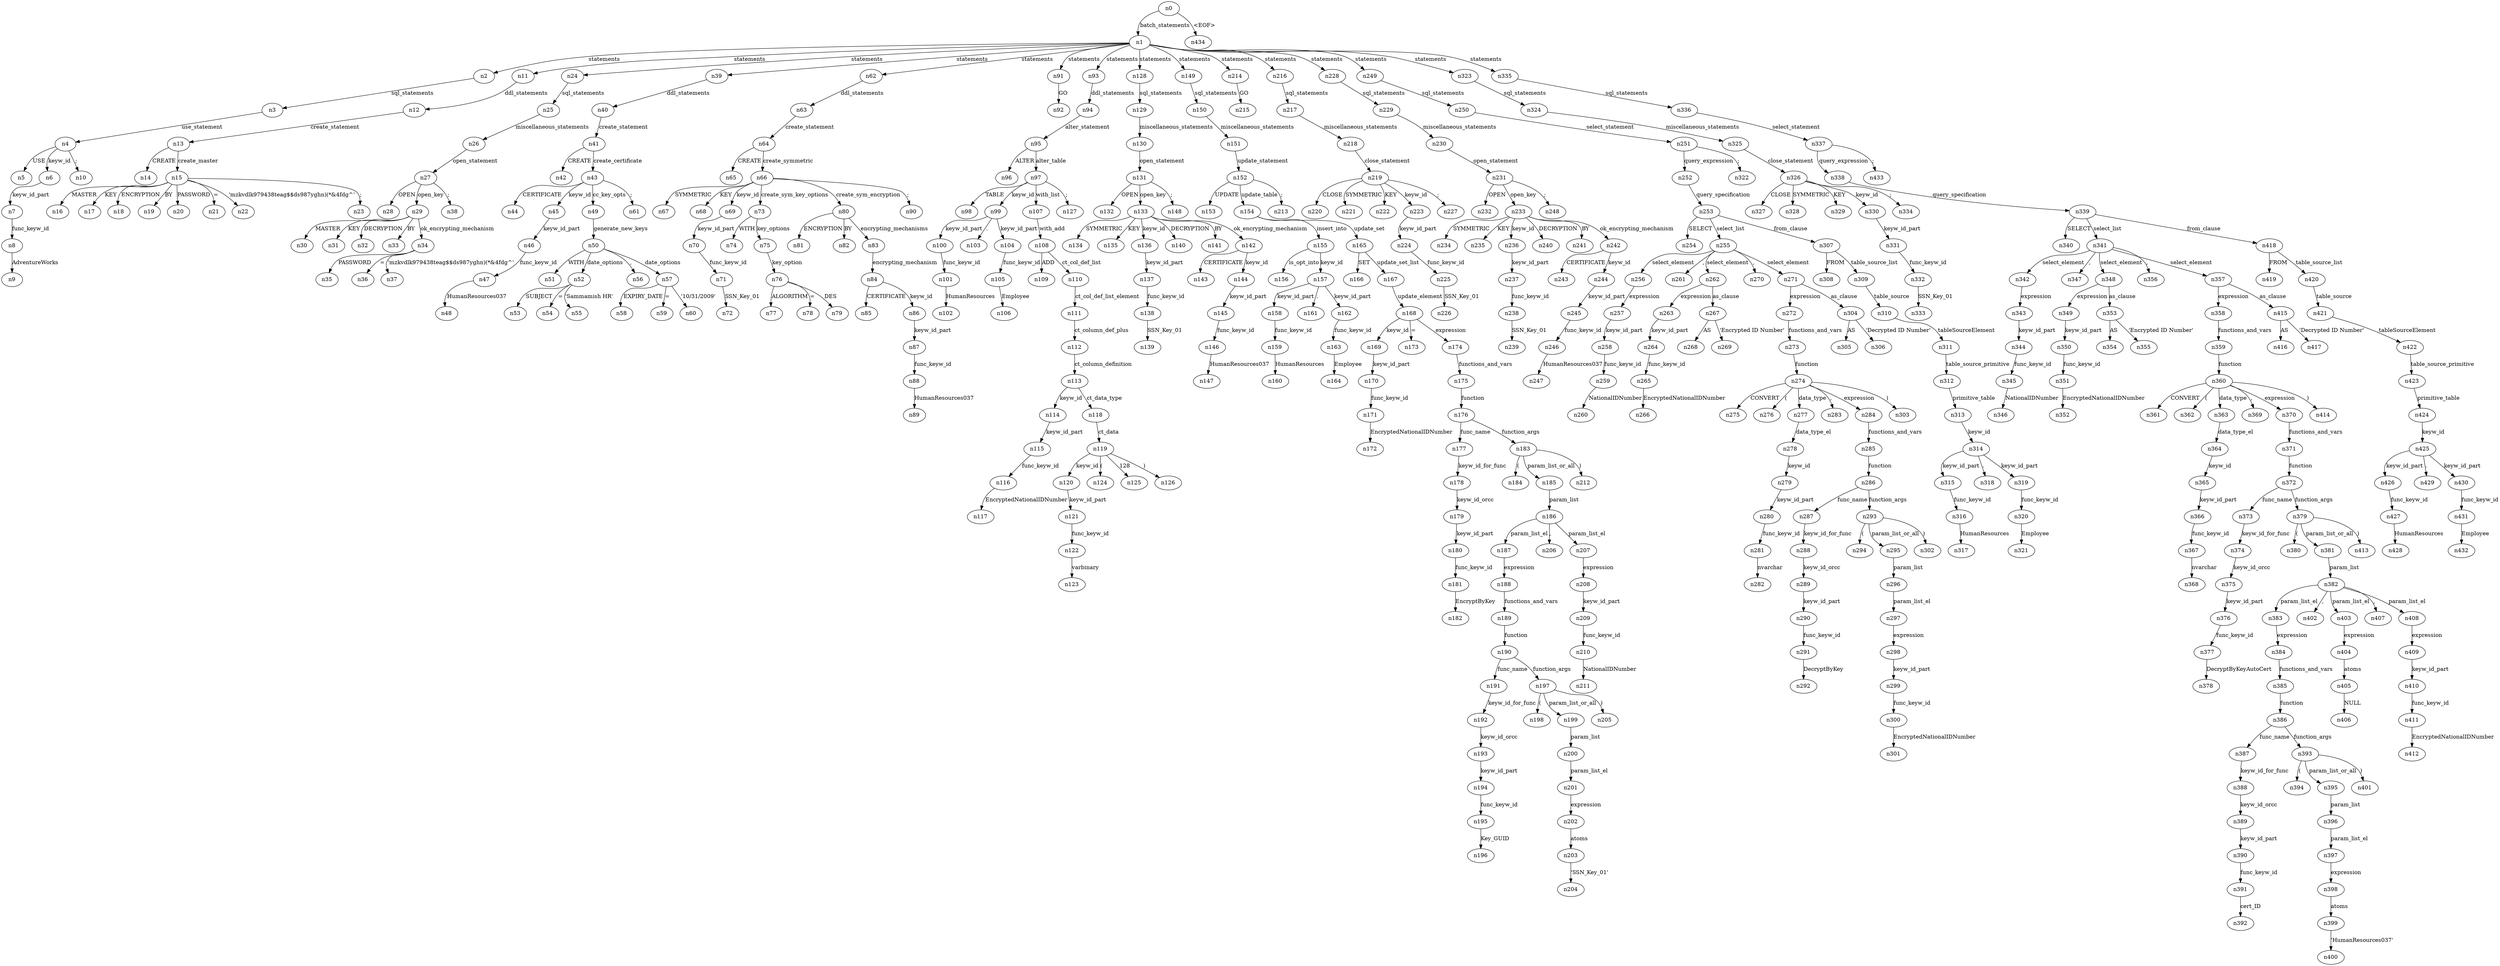 digraph ParseTree {
  n0 -> n1 [label="batch_statements"];
  n1 -> n2 [label="statements"];
  n2 -> n3 [label="sql_statements"];
  n3 -> n4 [label="use_statement"];
  n4 -> n5 [label="USE"];
  n4 -> n6 [label="keyw_id"];
  n6 -> n7 [label="keyw_id_part"];
  n7 -> n8 [label="func_keyw_id"];
  n8 -> n9 [label="AdventureWorks"];
  n4 -> n10 [label=";"];
  n1 -> n11 [label="statements"];
  n11 -> n12 [label="ddl_statements"];
  n12 -> n13 [label="create_statement"];
  n13 -> n14 [label="CREATE"];
  n13 -> n15 [label="create_master"];
  n15 -> n16 [label="MASTER"];
  n15 -> n17 [label="KEY"];
  n15 -> n18 [label="ENCRYPTION"];
  n15 -> n19 [label="BY"];
  n15 -> n20 [label="PASSWORD"];
  n15 -> n21 [label="="];
  n15 -> n22 [label="'mzkvdlk979438teag$$ds987yghn)(*&4fdg^'"];
  n15 -> n23 [label=";"];
  n1 -> n24 [label="statements"];
  n24 -> n25 [label="sql_statements"];
  n25 -> n26 [label="miscellaneous_statements"];
  n26 -> n27 [label="open_statement"];
  n27 -> n28 [label="OPEN"];
  n27 -> n29 [label="open_key"];
  n29 -> n30 [label="MASTER"];
  n29 -> n31 [label="KEY"];
  n29 -> n32 [label="DECRYPTION"];
  n29 -> n33 [label="BY"];
  n29 -> n34 [label="ok_encrypting_mechanism"];
  n34 -> n35 [label="PASSWORD"];
  n34 -> n36 [label="="];
  n34 -> n37 [label="'mzkvdlk979438teag$$ds987yghn)(*&4fdg^'"];
  n27 -> n38 [label=";"];
  n1 -> n39 [label="statements"];
  n39 -> n40 [label="ddl_statements"];
  n40 -> n41 [label="create_statement"];
  n41 -> n42 [label="CREATE"];
  n41 -> n43 [label="create_certificate"];
  n43 -> n44 [label="CERTIFICATE"];
  n43 -> n45 [label="keyw_id"];
  n45 -> n46 [label="keyw_id_part"];
  n46 -> n47 [label="func_keyw_id"];
  n47 -> n48 [label="HumanResources037"];
  n43 -> n49 [label="cc_key_opts"];
  n49 -> n50 [label="generate_new_keys"];
  n50 -> n51 [label="WITH"];
  n50 -> n52 [label="date_options"];
  n52 -> n53 [label="SUBJECT"];
  n52 -> n54 [label="="];
  n52 -> n55 [label="'Sammamish HR'"];
  n50 -> n56 [label=","];
  n50 -> n57 [label="date_options"];
  n57 -> n58 [label="EXPIRY_DATE"];
  n57 -> n59 [label="="];
  n57 -> n60 [label="'10/31/2009'"];
  n43 -> n61 [label=";"];
  n1 -> n62 [label="statements"];
  n62 -> n63 [label="ddl_statements"];
  n63 -> n64 [label="create_statement"];
  n64 -> n65 [label="CREATE"];
  n64 -> n66 [label="create_symmetric"];
  n66 -> n67 [label="SYMMETRIC"];
  n66 -> n68 [label="KEY"];
  n66 -> n69 [label="keyw_id"];
  n69 -> n70 [label="keyw_id_part"];
  n70 -> n71 [label="func_keyw_id"];
  n71 -> n72 [label="SSN_Key_01"];
  n66 -> n73 [label="create_sym_key_options"];
  n73 -> n74 [label="WITH"];
  n73 -> n75 [label="key_options"];
  n75 -> n76 [label="key_option"];
  n76 -> n77 [label="ALGORITHM"];
  n76 -> n78 [label="="];
  n76 -> n79 [label="DES"];
  n66 -> n80 [label="create_sym_encryption"];
  n80 -> n81 [label="ENCRYPTION"];
  n80 -> n82 [label="BY"];
  n80 -> n83 [label="encrypting_mechanisms"];
  n83 -> n84 [label="encrypting_mechanism"];
  n84 -> n85 [label="CERTIFICATE"];
  n84 -> n86 [label="keyw_id"];
  n86 -> n87 [label="keyw_id_part"];
  n87 -> n88 [label="func_keyw_id"];
  n88 -> n89 [label="HumanResources037"];
  n66 -> n90 [label=";"];
  n1 -> n91 [label="statements"];
  n91 -> n92 [label="GO"];
  n1 -> n93 [label="statements"];
  n93 -> n94 [label="ddl_statements"];
  n94 -> n95 [label="alter_statement"];
  n95 -> n96 [label="ALTER"];
  n95 -> n97 [label="alter_table"];
  n97 -> n98 [label="TABLE"];
  n97 -> n99 [label="keyw_id"];
  n99 -> n100 [label="keyw_id_part"];
  n100 -> n101 [label="func_keyw_id"];
  n101 -> n102 [label="HumanResources"];
  n99 -> n103 [label="."];
  n99 -> n104 [label="keyw_id_part"];
  n104 -> n105 [label="func_keyw_id"];
  n105 -> n106 [label="Employee"];
  n97 -> n107 [label="with_list"];
  n107 -> n108 [label="with_add"];
  n108 -> n109 [label="ADD"];
  n108 -> n110 [label="ct_col_def_list"];
  n110 -> n111 [label="ct_col_def_list_element"];
  n111 -> n112 [label="ct_column_def_plus"];
  n112 -> n113 [label="ct_column_definition"];
  n113 -> n114 [label="keyw_id"];
  n114 -> n115 [label="keyw_id_part"];
  n115 -> n116 [label="func_keyw_id"];
  n116 -> n117 [label="EncryptedNationalIDNumber"];
  n113 -> n118 [label="ct_data_type"];
  n118 -> n119 [label="ct_data"];
  n119 -> n120 [label="keyw_id"];
  n120 -> n121 [label="keyw_id_part"];
  n121 -> n122 [label="func_keyw_id"];
  n122 -> n123 [label="varbinary"];
  n119 -> n124 [label="("];
  n119 -> n125 [label="128"];
  n119 -> n126 [label=")"];
  n97 -> n127 [label=";"];
  n1 -> n128 [label="statements"];
  n128 -> n129 [label="sql_statements"];
  n129 -> n130 [label="miscellaneous_statements"];
  n130 -> n131 [label="open_statement"];
  n131 -> n132 [label="OPEN"];
  n131 -> n133 [label="open_key"];
  n133 -> n134 [label="SYMMETRIC"];
  n133 -> n135 [label="KEY"];
  n133 -> n136 [label="keyw_id"];
  n136 -> n137 [label="keyw_id_part"];
  n137 -> n138 [label="func_keyw_id"];
  n138 -> n139 [label="SSN_Key_01"];
  n133 -> n140 [label="DECRYPTION"];
  n133 -> n141 [label="BY"];
  n133 -> n142 [label="ok_encrypting_mechanism"];
  n142 -> n143 [label="CERTIFICATE"];
  n142 -> n144 [label="keyw_id"];
  n144 -> n145 [label="keyw_id_part"];
  n145 -> n146 [label="func_keyw_id"];
  n146 -> n147 [label="HumanResources037"];
  n131 -> n148 [label=";"];
  n1 -> n149 [label="statements"];
  n149 -> n150 [label="sql_statements"];
  n150 -> n151 [label="miscellaneous_statements"];
  n151 -> n152 [label="update_statement"];
  n152 -> n153 [label="UPDATE"];
  n152 -> n154 [label="update_table"];
  n154 -> n155 [label="insert_into"];
  n155 -> n156 [label="is_opt_into"];
  n155 -> n157 [label="keyw_id"];
  n157 -> n158 [label="keyw_id_part"];
  n158 -> n159 [label="func_keyw_id"];
  n159 -> n160 [label="HumanResources"];
  n157 -> n161 [label="."];
  n157 -> n162 [label="keyw_id_part"];
  n162 -> n163 [label="func_keyw_id"];
  n163 -> n164 [label="Employee"];
  n154 -> n165 [label="update_set"];
  n165 -> n166 [label="SET"];
  n165 -> n167 [label="update_set_list"];
  n167 -> n168 [label="update_element"];
  n168 -> n169 [label="keyw_id"];
  n169 -> n170 [label="keyw_id_part"];
  n170 -> n171 [label="func_keyw_id"];
  n171 -> n172 [label="EncryptedNationalIDNumber"];
  n168 -> n173 [label="="];
  n168 -> n174 [label="expression"];
  n174 -> n175 [label="functions_and_vars"];
  n175 -> n176 [label="function"];
  n176 -> n177 [label="func_name"];
  n177 -> n178 [label="keyw_id_for_func"];
  n178 -> n179 [label="keyw_id_orcc"];
  n179 -> n180 [label="keyw_id_part"];
  n180 -> n181 [label="func_keyw_id"];
  n181 -> n182 [label="EncryptByKey"];
  n176 -> n183 [label="function_args"];
  n183 -> n184 [label="("];
  n183 -> n185 [label="param_list_or_all"];
  n185 -> n186 [label="param_list"];
  n186 -> n187 [label="param_list_el"];
  n187 -> n188 [label="expression"];
  n188 -> n189 [label="functions_and_vars"];
  n189 -> n190 [label="function"];
  n190 -> n191 [label="func_name"];
  n191 -> n192 [label="keyw_id_for_func"];
  n192 -> n193 [label="keyw_id_orcc"];
  n193 -> n194 [label="keyw_id_part"];
  n194 -> n195 [label="func_keyw_id"];
  n195 -> n196 [label="Key_GUID"];
  n190 -> n197 [label="function_args"];
  n197 -> n198 [label="("];
  n197 -> n199 [label="param_list_or_all"];
  n199 -> n200 [label="param_list"];
  n200 -> n201 [label="param_list_el"];
  n201 -> n202 [label="expression"];
  n202 -> n203 [label="atoms"];
  n203 -> n204 [label="'SSN_Key_01'"];
  n197 -> n205 [label=")"];
  n186 -> n206 [label=","];
  n186 -> n207 [label="param_list_el"];
  n207 -> n208 [label="expression"];
  n208 -> n209 [label="keyw_id_part"];
  n209 -> n210 [label="func_keyw_id"];
  n210 -> n211 [label="NationalIDNumber"];
  n183 -> n212 [label=")"];
  n152 -> n213 [label=";"];
  n1 -> n214 [label="statements"];
  n214 -> n215 [label="GO"];
  n1 -> n216 [label="statements"];
  n216 -> n217 [label="sql_statements"];
  n217 -> n218 [label="miscellaneous_statements"];
  n218 -> n219 [label="close_statement"];
  n219 -> n220 [label="CLOSE"];
  n219 -> n221 [label="SYMMETRIC"];
  n219 -> n222 [label="KEY"];
  n219 -> n223 [label="keyw_id"];
  n223 -> n224 [label="keyw_id_part"];
  n224 -> n225 [label="func_keyw_id"];
  n225 -> n226 [label="SSN_Key_01"];
  n219 -> n227 [label=";"];
  n1 -> n228 [label="statements"];
  n228 -> n229 [label="sql_statements"];
  n229 -> n230 [label="miscellaneous_statements"];
  n230 -> n231 [label="open_statement"];
  n231 -> n232 [label="OPEN"];
  n231 -> n233 [label="open_key"];
  n233 -> n234 [label="SYMMETRIC"];
  n233 -> n235 [label="KEY"];
  n233 -> n236 [label="keyw_id"];
  n236 -> n237 [label="keyw_id_part"];
  n237 -> n238 [label="func_keyw_id"];
  n238 -> n239 [label="SSN_Key_01"];
  n233 -> n240 [label="DECRYPTION"];
  n233 -> n241 [label="BY"];
  n233 -> n242 [label="ok_encrypting_mechanism"];
  n242 -> n243 [label="CERTIFICATE"];
  n242 -> n244 [label="keyw_id"];
  n244 -> n245 [label="keyw_id_part"];
  n245 -> n246 [label="func_keyw_id"];
  n246 -> n247 [label="HumanResources037"];
  n231 -> n248 [label=";"];
  n1 -> n249 [label="statements"];
  n249 -> n250 [label="sql_statements"];
  n250 -> n251 [label="select_statement"];
  n251 -> n252 [label="query_expression"];
  n252 -> n253 [label="query_specification"];
  n253 -> n254 [label="SELECT"];
  n253 -> n255 [label="select_list"];
  n255 -> n256 [label="select_element"];
  n256 -> n257 [label="expression"];
  n257 -> n258 [label="keyw_id_part"];
  n258 -> n259 [label="func_keyw_id"];
  n259 -> n260 [label="NationalIDNumber"];
  n255 -> n261 [label=","];
  n255 -> n262 [label="select_element"];
  n262 -> n263 [label="expression"];
  n263 -> n264 [label="keyw_id_part"];
  n264 -> n265 [label="func_keyw_id"];
  n265 -> n266 [label="EncryptedNationalIDNumber"];
  n262 -> n267 [label="as_clause"];
  n267 -> n268 [label="AS"];
  n267 -> n269 [label="'Encrypted ID Number'"];
  n255 -> n270 [label=","];
  n255 -> n271 [label="select_element"];
  n271 -> n272 [label="expression"];
  n272 -> n273 [label="functions_and_vars"];
  n273 -> n274 [label="function"];
  n274 -> n275 [label="CONVERT"];
  n274 -> n276 [label="("];
  n274 -> n277 [label="data_type"];
  n277 -> n278 [label="data_type_el"];
  n278 -> n279 [label="keyw_id"];
  n279 -> n280 [label="keyw_id_part"];
  n280 -> n281 [label="func_keyw_id"];
  n281 -> n282 [label="nvarchar"];
  n274 -> n283 [label=","];
  n274 -> n284 [label="expression"];
  n284 -> n285 [label="functions_and_vars"];
  n285 -> n286 [label="function"];
  n286 -> n287 [label="func_name"];
  n287 -> n288 [label="keyw_id_for_func"];
  n288 -> n289 [label="keyw_id_orcc"];
  n289 -> n290 [label="keyw_id_part"];
  n290 -> n291 [label="func_keyw_id"];
  n291 -> n292 [label="DecryptByKey"];
  n286 -> n293 [label="function_args"];
  n293 -> n294 [label="("];
  n293 -> n295 [label="param_list_or_all"];
  n295 -> n296 [label="param_list"];
  n296 -> n297 [label="param_list_el"];
  n297 -> n298 [label="expression"];
  n298 -> n299 [label="keyw_id_part"];
  n299 -> n300 [label="func_keyw_id"];
  n300 -> n301 [label="EncryptedNationalIDNumber"];
  n293 -> n302 [label=")"];
  n274 -> n303 [label=")"];
  n271 -> n304 [label="as_clause"];
  n304 -> n305 [label="AS"];
  n304 -> n306 [label="'Decrypted ID Number'"];
  n253 -> n307 [label="from_clause"];
  n307 -> n308 [label="FROM"];
  n307 -> n309 [label="table_source_list"];
  n309 -> n310 [label="table_source"];
  n310 -> n311 [label="tableSourceElement"];
  n311 -> n312 [label="table_source_primitive"];
  n312 -> n313 [label="primitive_table"];
  n313 -> n314 [label="keyw_id"];
  n314 -> n315 [label="keyw_id_part"];
  n315 -> n316 [label="func_keyw_id"];
  n316 -> n317 [label="HumanResources"];
  n314 -> n318 [label="."];
  n314 -> n319 [label="keyw_id_part"];
  n319 -> n320 [label="func_keyw_id"];
  n320 -> n321 [label="Employee"];
  n251 -> n322 [label=";"];
  n1 -> n323 [label="statements"];
  n323 -> n324 [label="sql_statements"];
  n324 -> n325 [label="miscellaneous_statements"];
  n325 -> n326 [label="close_statement"];
  n326 -> n327 [label="CLOSE"];
  n326 -> n328 [label="SYMMETRIC"];
  n326 -> n329 [label="KEY"];
  n326 -> n330 [label="keyw_id"];
  n330 -> n331 [label="keyw_id_part"];
  n331 -> n332 [label="func_keyw_id"];
  n332 -> n333 [label="SSN_Key_01"];
  n326 -> n334 [label=";"];
  n1 -> n335 [label="statements"];
  n335 -> n336 [label="sql_statements"];
  n336 -> n337 [label="select_statement"];
  n337 -> n338 [label="query_expression"];
  n338 -> n339 [label="query_specification"];
  n339 -> n340 [label="SELECT"];
  n339 -> n341 [label="select_list"];
  n341 -> n342 [label="select_element"];
  n342 -> n343 [label="expression"];
  n343 -> n344 [label="keyw_id_part"];
  n344 -> n345 [label="func_keyw_id"];
  n345 -> n346 [label="NationalIDNumber"];
  n341 -> n347 [label=","];
  n341 -> n348 [label="select_element"];
  n348 -> n349 [label="expression"];
  n349 -> n350 [label="keyw_id_part"];
  n350 -> n351 [label="func_keyw_id"];
  n351 -> n352 [label="EncryptedNationalIDNumber"];
  n348 -> n353 [label="as_clause"];
  n353 -> n354 [label="AS"];
  n353 -> n355 [label="'Encrypted ID Number'"];
  n341 -> n356 [label=","];
  n341 -> n357 [label="select_element"];
  n357 -> n358 [label="expression"];
  n358 -> n359 [label="functions_and_vars"];
  n359 -> n360 [label="function"];
  n360 -> n361 [label="CONVERT"];
  n360 -> n362 [label="("];
  n360 -> n363 [label="data_type"];
  n363 -> n364 [label="data_type_el"];
  n364 -> n365 [label="keyw_id"];
  n365 -> n366 [label="keyw_id_part"];
  n366 -> n367 [label="func_keyw_id"];
  n367 -> n368 [label="nvarchar"];
  n360 -> n369 [label=","];
  n360 -> n370 [label="expression"];
  n370 -> n371 [label="functions_and_vars"];
  n371 -> n372 [label="function"];
  n372 -> n373 [label="func_name"];
  n373 -> n374 [label="keyw_id_for_func"];
  n374 -> n375 [label="keyw_id_orcc"];
  n375 -> n376 [label="keyw_id_part"];
  n376 -> n377 [label="func_keyw_id"];
  n377 -> n378 [label="DecryptByKeyAutoCert"];
  n372 -> n379 [label="function_args"];
  n379 -> n380 [label="("];
  n379 -> n381 [label="param_list_or_all"];
  n381 -> n382 [label="param_list"];
  n382 -> n383 [label="param_list_el"];
  n383 -> n384 [label="expression"];
  n384 -> n385 [label="functions_and_vars"];
  n385 -> n386 [label="function"];
  n386 -> n387 [label="func_name"];
  n387 -> n388 [label="keyw_id_for_func"];
  n388 -> n389 [label="keyw_id_orcc"];
  n389 -> n390 [label="keyw_id_part"];
  n390 -> n391 [label="func_keyw_id"];
  n391 -> n392 [label="cert_ID"];
  n386 -> n393 [label="function_args"];
  n393 -> n394 [label="("];
  n393 -> n395 [label="param_list_or_all"];
  n395 -> n396 [label="param_list"];
  n396 -> n397 [label="param_list_el"];
  n397 -> n398 [label="expression"];
  n398 -> n399 [label="atoms"];
  n399 -> n400 [label="'HumanResources037'"];
  n393 -> n401 [label=")"];
  n382 -> n402 [label=","];
  n382 -> n403 [label="param_list_el"];
  n403 -> n404 [label="expression"];
  n404 -> n405 [label="atoms"];
  n405 -> n406 [label="NULL"];
  n382 -> n407 [label=","];
  n382 -> n408 [label="param_list_el"];
  n408 -> n409 [label="expression"];
  n409 -> n410 [label="keyw_id_part"];
  n410 -> n411 [label="func_keyw_id"];
  n411 -> n412 [label="EncryptedNationalIDNumber"];
  n379 -> n413 [label=")"];
  n360 -> n414 [label=")"];
  n357 -> n415 [label="as_clause"];
  n415 -> n416 [label="AS"];
  n415 -> n417 [label="'Decrypted ID Number'"];
  n339 -> n418 [label="from_clause"];
  n418 -> n419 [label="FROM"];
  n418 -> n420 [label="table_source_list"];
  n420 -> n421 [label="table_source"];
  n421 -> n422 [label="tableSourceElement"];
  n422 -> n423 [label="table_source_primitive"];
  n423 -> n424 [label="primitive_table"];
  n424 -> n425 [label="keyw_id"];
  n425 -> n426 [label="keyw_id_part"];
  n426 -> n427 [label="func_keyw_id"];
  n427 -> n428 [label="HumanResources"];
  n425 -> n429 [label="."];
  n425 -> n430 [label="keyw_id_part"];
  n430 -> n431 [label="func_keyw_id"];
  n431 -> n432 [label="Employee"];
  n337 -> n433 [label=";"];
  n0 -> n434 [label="<EOF>"];
}